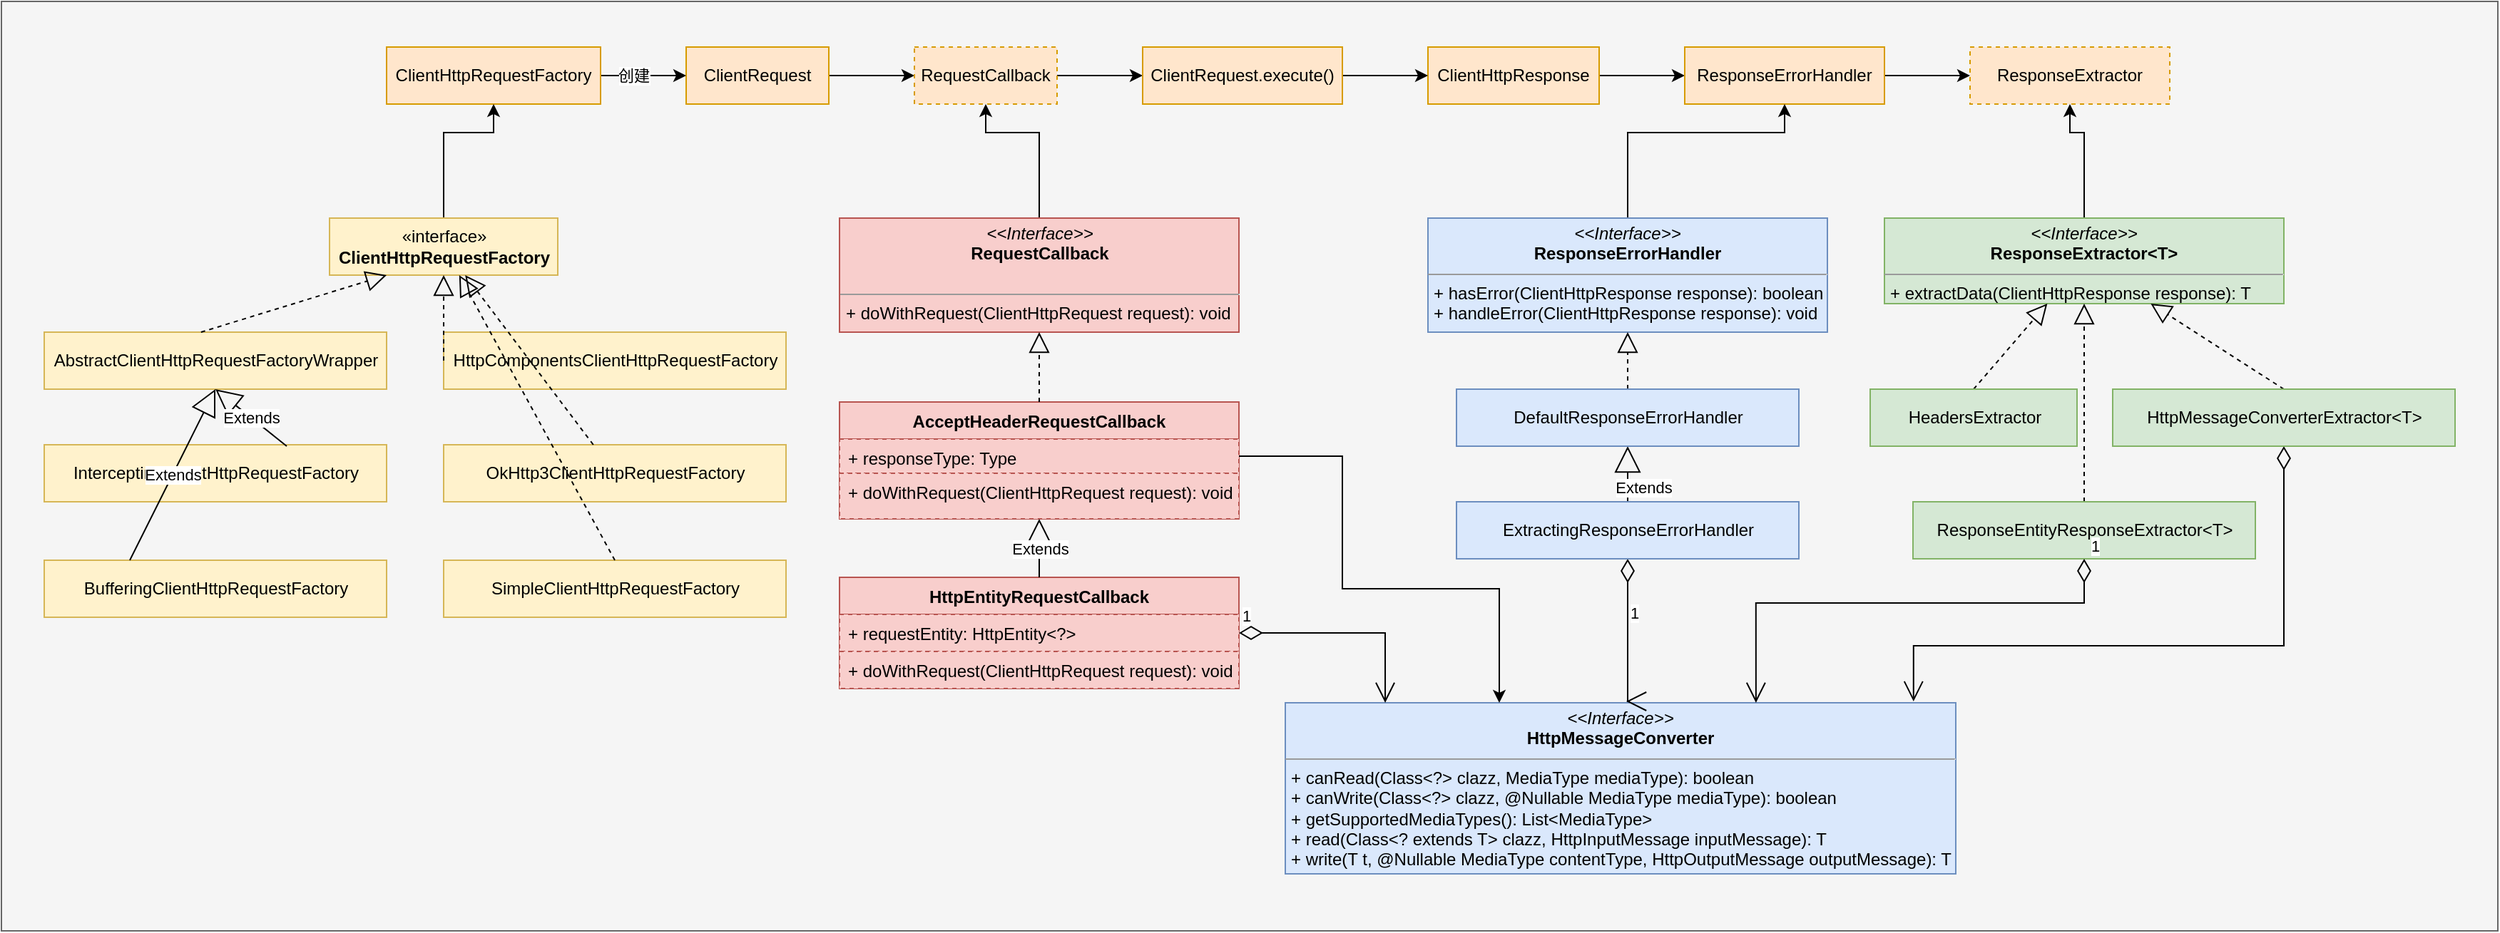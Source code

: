 <mxfile version="15.8.7" type="device"><diagram id="LOq2Hz-c9vw0sRziG05i" name="Page-1"><mxGraphModel dx="2010" dy="1700" grid="1" gridSize="10" guides="1" tooltips="1" connect="1" arrows="1" fold="1" page="1" pageScale="1" pageWidth="850" pageHeight="1100" math="0" shadow="0"><root><mxCell id="0"/><mxCell id="1" parent="0"/><mxCell id="YpCRUfXBUKDpKTynbihx-1" value="" style="rounded=0;whiteSpace=wrap;html=1;fillColor=#f5f5f5;fontColor=#333333;strokeColor=#666666;" vertex="1" parent="1"><mxGeometry x="970" y="1008" width="1750" height="652" as="geometry"/></mxCell><mxCell id="YpCRUfXBUKDpKTynbihx-2" value="" style="edgeStyle=orthogonalEdgeStyle;rounded=0;orthogonalLoop=1;jettySize=auto;html=1;" edge="1" parent="1" source="YpCRUfXBUKDpKTynbihx-3" target="YpCRUfXBUKDpKTynbihx-8"><mxGeometry relative="1" as="geometry"/></mxCell><mxCell id="YpCRUfXBUKDpKTynbihx-3" value="ClientRequest" style="rounded=0;whiteSpace=wrap;html=1;fillColor=#ffe6cc;strokeColor=#d79b00;" vertex="1" parent="1"><mxGeometry x="1450" y="1040" width="100" height="40" as="geometry"/></mxCell><mxCell id="YpCRUfXBUKDpKTynbihx-4" value="" style="edgeStyle=orthogonalEdgeStyle;rounded=0;orthogonalLoop=1;jettySize=auto;html=1;" edge="1" parent="1" source="YpCRUfXBUKDpKTynbihx-6" target="YpCRUfXBUKDpKTynbihx-3"><mxGeometry relative="1" as="geometry"/></mxCell><mxCell id="YpCRUfXBUKDpKTynbihx-5" value="创建" style="edgeLabel;html=1;align=center;verticalAlign=middle;resizable=0;points=[];" vertex="1" connectable="0" parent="YpCRUfXBUKDpKTynbihx-4"><mxGeometry x="-0.336" y="1" relative="1" as="geometry"><mxPoint x="3" y="1" as="offset"/></mxGeometry></mxCell><mxCell id="YpCRUfXBUKDpKTynbihx-6" value="ClientHttpRequestFactory" style="rounded=0;whiteSpace=wrap;html=1;fillColor=#ffe6cc;strokeColor=#d79b00;" vertex="1" parent="1"><mxGeometry x="1240" y="1040" width="150" height="40" as="geometry"/></mxCell><mxCell id="YpCRUfXBUKDpKTynbihx-7" value="" style="edgeStyle=orthogonalEdgeStyle;rounded=0;orthogonalLoop=1;jettySize=auto;html=1;" edge="1" parent="1" source="YpCRUfXBUKDpKTynbihx-8" target="YpCRUfXBUKDpKTynbihx-15"><mxGeometry relative="1" as="geometry"/></mxCell><mxCell id="YpCRUfXBUKDpKTynbihx-8" value="RequestCallback" style="rounded=0;whiteSpace=wrap;html=1;fillColor=#ffe6cc;strokeColor=#d79b00;dashed=1;" vertex="1" parent="1"><mxGeometry x="1610" y="1040" width="100" height="40" as="geometry"/></mxCell><mxCell id="YpCRUfXBUKDpKTynbihx-9" value="" style="edgeStyle=orthogonalEdgeStyle;rounded=0;orthogonalLoop=1;jettySize=auto;html=1;" edge="1" parent="1" source="YpCRUfXBUKDpKTynbihx-10" target="YpCRUfXBUKDpKTynbihx-12"><mxGeometry relative="1" as="geometry"/></mxCell><mxCell id="YpCRUfXBUKDpKTynbihx-10" value="ClientHttpResponse" style="rounded=0;whiteSpace=wrap;html=1;fillColor=#ffe6cc;strokeColor=#d79b00;" vertex="1" parent="1"><mxGeometry x="1970" y="1040" width="120" height="40" as="geometry"/></mxCell><mxCell id="YpCRUfXBUKDpKTynbihx-11" value="" style="edgeStyle=orthogonalEdgeStyle;rounded=0;orthogonalLoop=1;jettySize=auto;html=1;" edge="1" parent="1" source="YpCRUfXBUKDpKTynbihx-12" target="YpCRUfXBUKDpKTynbihx-13"><mxGeometry relative="1" as="geometry"/></mxCell><mxCell id="YpCRUfXBUKDpKTynbihx-12" value="ResponseErrorHandler" style="rounded=0;whiteSpace=wrap;html=1;fillColor=#ffe6cc;strokeColor=#d79b00;" vertex="1" parent="1"><mxGeometry x="2150" y="1040" width="140" height="40" as="geometry"/></mxCell><mxCell id="YpCRUfXBUKDpKTynbihx-13" value="ResponseExtractor" style="rounded=0;whiteSpace=wrap;html=1;fillColor=#ffe6cc;strokeColor=#d79b00;dashed=1;" vertex="1" parent="1"><mxGeometry x="2350" y="1040" width="140" height="40" as="geometry"/></mxCell><mxCell id="YpCRUfXBUKDpKTynbihx-14" value="" style="edgeStyle=orthogonalEdgeStyle;rounded=0;orthogonalLoop=1;jettySize=auto;html=1;" edge="1" parent="1" source="YpCRUfXBUKDpKTynbihx-15" target="YpCRUfXBUKDpKTynbihx-10"><mxGeometry relative="1" as="geometry"/></mxCell><mxCell id="YpCRUfXBUKDpKTynbihx-15" value="ClientRequest.execute()" style="rounded=0;whiteSpace=wrap;html=1;fillColor=#ffe6cc;strokeColor=#d79b00;" vertex="1" parent="1"><mxGeometry x="1770" y="1040" width="140" height="40" as="geometry"/></mxCell><mxCell id="YpCRUfXBUKDpKTynbihx-16" style="edgeStyle=orthogonalEdgeStyle;rounded=0;orthogonalLoop=1;jettySize=auto;html=1;entryX=0.5;entryY=1;entryDx=0;entryDy=0;" edge="1" parent="1" source="YpCRUfXBUKDpKTynbihx-17" target="YpCRUfXBUKDpKTynbihx-8"><mxGeometry relative="1" as="geometry"><Array as="points"><mxPoint x="1698" y="1100"/><mxPoint x="1660" y="1100"/></Array></mxGeometry></mxCell><mxCell id="YpCRUfXBUKDpKTynbihx-17" value="&lt;p style=&quot;margin: 0px ; margin-top: 4px ; text-align: center&quot;&gt;&lt;i&gt;&amp;lt;&amp;lt;Interface&amp;gt;&amp;gt;&lt;/i&gt;&lt;br&gt;&lt;b&gt;RequestCallback&lt;/b&gt;&lt;br&gt;&lt;/p&gt;&lt;p style=&quot;margin: 0px ; margin-left: 4px&quot;&gt;&lt;br&gt;&lt;/p&gt;&lt;hr size=&quot;1&quot;&gt;&lt;p style=&quot;margin: 0px ; margin-left: 4px&quot;&gt;+ doWithRequest(ClientHttpRequest request): void&lt;br&gt;&lt;/p&gt;" style="verticalAlign=top;align=left;overflow=fill;fontSize=12;fontFamily=Helvetica;html=1;fillColor=#f8cecc;strokeColor=#b85450;" vertex="1" parent="1"><mxGeometry x="1557.5" y="1160" width="280" height="80" as="geometry"/></mxCell><mxCell id="YpCRUfXBUKDpKTynbihx-18" value="AcceptHeaderRequestCallback" style="swimlane;fontStyle=1;align=center;verticalAlign=top;childLayout=stackLayout;horizontal=1;startSize=26;horizontalStack=0;resizeParent=1;resizeParentMax=0;resizeLast=0;collapsible=1;marginBottom=0;fillColor=#f8cecc;strokeColor=#b85450;" vertex="1" parent="1"><mxGeometry x="1557.5" y="1289" width="280" height="82" as="geometry"><mxRectangle x="1350" y="1364" width="100" height="26" as="alternateBounds"/></mxGeometry></mxCell><mxCell id="YpCRUfXBUKDpKTynbihx-19" value="+ responseType: Type" style="text;strokeColor=#b85450;fillColor=#f8cecc;align=left;verticalAlign=top;spacingLeft=4;spacingRight=4;overflow=hidden;rotatable=0;points=[[0,0.5],[1,0.5]];portConstraint=eastwest;dashed=1;" vertex="1" parent="YpCRUfXBUKDpKTynbihx-18"><mxGeometry y="26" width="280" height="24" as="geometry"/></mxCell><mxCell id="YpCRUfXBUKDpKTynbihx-20" value="+ doWithRequest(ClientHttpRequest request): void" style="text;strokeColor=#b85450;fillColor=#f8cecc;align=left;verticalAlign=top;spacingLeft=4;spacingRight=4;overflow=hidden;rotatable=0;points=[[0,0.5],[1,0.5]];portConstraint=eastwest;dashed=1;" vertex="1" parent="YpCRUfXBUKDpKTynbihx-18"><mxGeometry y="50" width="280" height="32" as="geometry"/></mxCell><mxCell id="YpCRUfXBUKDpKTynbihx-21" value="HttpEntityRequestCallback" style="swimlane;fontStyle=1;align=center;verticalAlign=top;childLayout=stackLayout;horizontal=1;startSize=26;horizontalStack=0;resizeParent=1;resizeParentMax=0;resizeLast=0;collapsible=1;marginBottom=0;fillColor=#f8cecc;strokeColor=#b85450;" vertex="1" parent="1"><mxGeometry x="1557.5" y="1412" width="280" height="78" as="geometry"/></mxCell><mxCell id="YpCRUfXBUKDpKTynbihx-22" value="+ requestEntity: HttpEntity&lt;?&gt;" style="text;strokeColor=#b85450;fillColor=#f8cecc;align=left;verticalAlign=top;spacingLeft=4;spacingRight=4;overflow=hidden;rotatable=0;points=[[0,0.5],[1,0.5]];portConstraint=eastwest;dashed=1;" vertex="1" parent="YpCRUfXBUKDpKTynbihx-21"><mxGeometry y="26" width="280" height="26" as="geometry"/></mxCell><mxCell id="YpCRUfXBUKDpKTynbihx-23" value="+ doWithRequest(ClientHttpRequest request): void" style="text;strokeColor=#b85450;fillColor=#f8cecc;align=left;verticalAlign=top;spacingLeft=4;spacingRight=4;overflow=hidden;rotatable=0;points=[[0,0.5],[1,0.5]];portConstraint=eastwest;dashed=1;" vertex="1" parent="YpCRUfXBUKDpKTynbihx-21"><mxGeometry y="52" width="280" height="26" as="geometry"/></mxCell><mxCell id="YpCRUfXBUKDpKTynbihx-24" value="Extends" style="endArrow=block;endSize=16;endFill=0;html=1;rounded=0;exitX=0.5;exitY=0;exitDx=0;exitDy=0;" edge="1" parent="1" source="YpCRUfXBUKDpKTynbihx-21" target="YpCRUfXBUKDpKTynbihx-20"><mxGeometry width="160" relative="1" as="geometry"><mxPoint x="1827.5" y="1152" as="sourcePoint"/><mxPoint x="1987.5" y="1152" as="targetPoint"/></mxGeometry></mxCell><mxCell id="YpCRUfXBUKDpKTynbihx-25" value="" style="endArrow=block;dashed=1;endFill=0;endSize=12;html=1;rounded=0;exitX=0.5;exitY=0;exitDx=0;exitDy=0;entryX=0.5;entryY=1;entryDx=0;entryDy=0;" edge="1" parent="1" source="YpCRUfXBUKDpKTynbihx-18" target="YpCRUfXBUKDpKTynbihx-17"><mxGeometry width="160" relative="1" as="geometry"><mxPoint x="1827.5" y="1152" as="sourcePoint"/><mxPoint x="1987.5" y="1152" as="targetPoint"/></mxGeometry></mxCell><mxCell id="YpCRUfXBUKDpKTynbihx-26" value="&lt;p style=&quot;margin: 0px ; margin-top: 4px ; text-align: center&quot;&gt;&lt;i&gt;&amp;lt;&amp;lt;Interface&amp;gt;&amp;gt;&lt;/i&gt;&lt;br&gt;&lt;b&gt;HttpMessageConverter&lt;/b&gt;&lt;br&gt;&lt;/p&gt;&lt;hr size=&quot;1&quot;&gt;&lt;p style=&quot;margin: 0px ; margin-left: 4px&quot;&gt;&lt;/p&gt;&lt;p style=&quot;margin: 0px ; margin-left: 4px&quot;&gt;+ canRead(Class&amp;lt;?&amp;gt; clazz, MediaType mediaType): boolean&lt;br&gt;+ canWrite(Class&amp;lt;?&amp;gt; clazz, @Nullable MediaType mediaType): boolean&lt;/p&gt;&lt;p style=&quot;margin: 0px ; margin-left: 4px&quot;&gt;+ getSupportedMediaTypes(): List&amp;lt;MediaType&amp;gt;&lt;/p&gt;&lt;p style=&quot;margin: 0px ; margin-left: 4px&quot;&gt;+&amp;nbsp;read(Class&amp;lt;? extends T&amp;gt; clazz, HttpInputMessage inputMessage): T&lt;/p&gt;&lt;p style=&quot;margin: 0px ; margin-left: 4px&quot;&gt;+ write(T t, @Nullable MediaType contentType, HttpOutputMessage outputMessage): T&lt;/p&gt;" style="verticalAlign=top;align=left;overflow=fill;fontSize=12;fontFamily=Helvetica;html=1;fillColor=#dae8fc;strokeColor=#6c8ebf;" vertex="1" parent="1"><mxGeometry x="1870" y="1500" width="470" height="120" as="geometry"/></mxCell><mxCell id="YpCRUfXBUKDpKTynbihx-27" style="edgeStyle=orthogonalEdgeStyle;rounded=0;orthogonalLoop=1;jettySize=auto;html=1;entryX=0.5;entryY=1;entryDx=0;entryDy=0;" edge="1" parent="1" source="YpCRUfXBUKDpKTynbihx-28" target="YpCRUfXBUKDpKTynbihx-12"><mxGeometry relative="1" as="geometry"><Array as="points"><mxPoint x="2110" y="1100"/><mxPoint x="2220" y="1100"/></Array></mxGeometry></mxCell><mxCell id="YpCRUfXBUKDpKTynbihx-28" value="&lt;p style=&quot;margin: 0px ; margin-top: 4px ; text-align: center&quot;&gt;&lt;i&gt;&amp;lt;&amp;lt;Interface&amp;gt;&amp;gt;&lt;/i&gt;&lt;br&gt;&lt;b&gt;ResponseErrorHandler&lt;/b&gt;&lt;br&gt;&lt;/p&gt;&lt;hr size=&quot;1&quot;&gt;&lt;p style=&quot;margin: 0px ; margin-left: 4px&quot;&gt;&lt;/p&gt;&lt;p style=&quot;margin: 0px ; margin-left: 4px&quot;&gt;+ hasError(ClientHttpResponse response): boolean&lt;br&gt;+ handleError(ClientHttpResponse response): void&lt;/p&gt;" style="verticalAlign=top;align=left;overflow=fill;fontSize=12;fontFamily=Helvetica;html=1;fillColor=#dae8fc;strokeColor=#6c8ebf;" vertex="1" parent="1"><mxGeometry x="1970" y="1160" width="280" height="80" as="geometry"/></mxCell><mxCell id="YpCRUfXBUKDpKTynbihx-29" value="Extends" style="endArrow=block;endSize=16;endFill=0;html=1;rounded=0;exitX=0.5;exitY=0;exitDx=0;exitDy=0;" edge="1" parent="1" source="YpCRUfXBUKDpKTynbihx-54" target="YpCRUfXBUKDpKTynbihx-55"><mxGeometry x="-0.441" y="-11" width="160" relative="1" as="geometry"><mxPoint x="2108.75" y="1352" as="sourcePoint"/><mxPoint x="2110" y="1308" as="targetPoint"/><mxPoint y="1" as="offset"/></mxGeometry></mxCell><mxCell id="YpCRUfXBUKDpKTynbihx-30" value="" style="endArrow=block;dashed=1;endFill=0;endSize=12;html=1;rounded=0;" edge="1" parent="1" source="YpCRUfXBUKDpKTynbihx-55" target="YpCRUfXBUKDpKTynbihx-28"><mxGeometry width="160" relative="1" as="geometry"><mxPoint x="2110" y="1282" as="sourcePoint"/><mxPoint x="2410" y="1330" as="targetPoint"/></mxGeometry></mxCell><mxCell id="YpCRUfXBUKDpKTynbihx-31" style="edgeStyle=orthogonalEdgeStyle;rounded=0;orthogonalLoop=1;jettySize=auto;html=1;entryX=0.5;entryY=1;entryDx=0;entryDy=0;" edge="1" parent="1" source="YpCRUfXBUKDpKTynbihx-32" target="YpCRUfXBUKDpKTynbihx-13"><mxGeometry relative="1" as="geometry"><Array as="points"><mxPoint x="2430" y="1100"/><mxPoint x="2420" y="1100"/></Array></mxGeometry></mxCell><mxCell id="YpCRUfXBUKDpKTynbihx-32" value="&lt;p style=&quot;margin: 0px ; margin-top: 4px ; text-align: center&quot;&gt;&lt;i&gt;&amp;lt;&amp;lt;Interface&amp;gt;&amp;gt;&lt;/i&gt;&lt;br&gt;&lt;b&gt;ResponseExtractor&amp;lt;T&amp;gt;&lt;/b&gt;&lt;br&gt;&lt;/p&gt;&lt;hr size=&quot;1&quot;&gt;&lt;p style=&quot;margin: 0px ; margin-left: 4px&quot;&gt;&lt;/p&gt;&lt;p style=&quot;margin: 0px ; margin-left: 4px&quot;&gt;+ extractData(ClientHttpResponse response): T&lt;br&gt;&lt;/p&gt;" style="verticalAlign=top;align=left;overflow=fill;fontSize=12;fontFamily=Helvetica;html=1;fillColor=#d5e8d4;strokeColor=#82b366;" vertex="1" parent="1"><mxGeometry x="2290" y="1160" width="280" height="60" as="geometry"/></mxCell><mxCell id="YpCRUfXBUKDpKTynbihx-33" value="" style="endArrow=block;dashed=1;endFill=0;endSize=12;html=1;rounded=0;exitX=0.5;exitY=0;exitDx=0;exitDy=0;" edge="1" parent="1" source="YpCRUfXBUKDpKTynbihx-58" target="YpCRUfXBUKDpKTynbihx-32"><mxGeometry width="160" relative="1" as="geometry"><mxPoint x="2330" y="1250" as="sourcePoint"/><mxPoint x="2400" y="1210" as="targetPoint"/></mxGeometry></mxCell><mxCell id="YpCRUfXBUKDpKTynbihx-34" value="" style="endArrow=block;dashed=1;endFill=0;endSize=12;html=1;rounded=0;exitX=0.5;exitY=0;exitDx=0;exitDy=0;" edge="1" parent="1" source="YpCRUfXBUKDpKTynbihx-59" target="YpCRUfXBUKDpKTynbihx-32"><mxGeometry width="160" relative="1" as="geometry"><mxPoint x="2545" y="1282" as="sourcePoint"/><mxPoint x="2510" y="1360" as="targetPoint"/></mxGeometry></mxCell><mxCell id="YpCRUfXBUKDpKTynbihx-35" value="" style="endArrow=block;dashed=1;endFill=0;endSize=12;html=1;rounded=0;entryX=0.5;entryY=1;entryDx=0;entryDy=0;exitX=0.5;exitY=0;exitDx=0;exitDy=0;" edge="1" parent="1" source="YpCRUfXBUKDpKTynbihx-56" target="YpCRUfXBUKDpKTynbihx-32"><mxGeometry width="160" relative="1" as="geometry"><mxPoint x="2430" y="1352" as="sourcePoint"/><mxPoint x="2510" y="1360" as="targetPoint"/></mxGeometry></mxCell><mxCell id="YpCRUfXBUKDpKTynbihx-36" value="1" style="endArrow=open;html=1;endSize=12;startArrow=diamondThin;startSize=14;startFill=0;edgeStyle=orthogonalEdgeStyle;align=left;verticalAlign=bottom;rounded=0;exitX=0.5;exitY=1;exitDx=0;exitDy=0;" edge="1" parent="1" source="YpCRUfXBUKDpKTynbihx-54"><mxGeometry x="-0.083" relative="1" as="geometry"><mxPoint x="2109" y="1390" as="sourcePoint"/><mxPoint x="2109" y="1499" as="targetPoint"/><Array as="points"><mxPoint x="2110" y="1499"/></Array><mxPoint as="offset"/></mxGeometry></mxCell><mxCell id="YpCRUfXBUKDpKTynbihx-37" value="1" style="endArrow=open;html=1;endSize=12;startArrow=diamondThin;startSize=14;startFill=0;edgeStyle=orthogonalEdgeStyle;align=left;verticalAlign=bottom;rounded=0;exitX=1;exitY=0.5;exitDx=0;exitDy=0;entryX=0.149;entryY=0;entryDx=0;entryDy=0;entryPerimeter=0;" edge="1" parent="1" source="YpCRUfXBUKDpKTynbihx-22" target="YpCRUfXBUKDpKTynbihx-26"><mxGeometry x="-1" y="3" relative="1" as="geometry"><mxPoint x="1900" y="1360" as="sourcePoint"/><mxPoint x="2140" y="1453" as="targetPoint"/></mxGeometry></mxCell><mxCell id="YpCRUfXBUKDpKTynbihx-38" style="edgeStyle=orthogonalEdgeStyle;rounded=0;orthogonalLoop=1;jettySize=auto;html=1;" edge="1" parent="1" source="YpCRUfXBUKDpKTynbihx-19"><mxGeometry relative="1" as="geometry"><mxPoint x="2020" y="1500" as="targetPoint"/><Array as="points"><mxPoint x="1910" y="1327"/><mxPoint x="1910" y="1420"/><mxPoint x="2020" y="1420"/></Array></mxGeometry></mxCell><mxCell id="YpCRUfXBUKDpKTynbihx-39" value="1" style="endArrow=open;html=1;endSize=12;startArrow=diamondThin;startSize=14;startFill=0;edgeStyle=orthogonalEdgeStyle;align=left;verticalAlign=bottom;rounded=0;exitX=0.5;exitY=1;exitDx=0;exitDy=0;entryX=0.937;entryY=-0.008;entryDx=0;entryDy=0;entryPerimeter=0;" edge="1" parent="1" source="YpCRUfXBUKDpKTynbihx-59" target="YpCRUfXBUKDpKTynbihx-26"><mxGeometry x="-1" y="3" relative="1" as="geometry"><mxPoint x="2597.5" y="1308" as="sourcePoint"/><mxPoint x="2310" y="1400" as="targetPoint"/><Array as="points"><mxPoint x="2570" y="1460"/><mxPoint x="2310" y="1460"/></Array></mxGeometry></mxCell><mxCell id="YpCRUfXBUKDpKTynbihx-40" style="edgeStyle=orthogonalEdgeStyle;rounded=0;orthogonalLoop=1;jettySize=auto;html=1;" edge="1" parent="1" source="YpCRUfXBUKDpKTynbihx-41" target="YpCRUfXBUKDpKTynbihx-6"><mxGeometry relative="1" as="geometry"><Array as="points"><mxPoint x="1280" y="1100"/><mxPoint x="1315" y="1100"/></Array></mxGeometry></mxCell><mxCell id="YpCRUfXBUKDpKTynbihx-41" value="«interface»&lt;br&gt;&lt;span&gt;&lt;b&gt;ClientHttpRequestFactory&lt;/b&gt;&lt;/span&gt;" style="html=1;fillColor=#fff2cc;strokeColor=#d6b656;" vertex="1" parent="1"><mxGeometry x="1200" y="1160" width="160" height="40" as="geometry"/></mxCell><mxCell id="YpCRUfXBUKDpKTynbihx-42" value="AbstractClientHttpRequestFactoryWrapper" style="html=1;fillColor=#fff2cc;strokeColor=#d6b656;" vertex="1" parent="1"><mxGeometry x="1000" y="1240" width="240" height="40" as="geometry"/></mxCell><mxCell id="YpCRUfXBUKDpKTynbihx-43" value="HttpComponentsClientHttpRequestFactory" style="html=1;fillColor=#fff2cc;strokeColor=#d6b656;" vertex="1" parent="1"><mxGeometry x="1280" y="1240" width="240" height="40" as="geometry"/></mxCell><mxCell id="YpCRUfXBUKDpKTynbihx-44" value="OkHttp3ClientHttpRequestFactory" style="html=1;fillColor=#fff2cc;strokeColor=#d6b656;" vertex="1" parent="1"><mxGeometry x="1280" y="1319" width="240" height="40" as="geometry"/></mxCell><mxCell id="YpCRUfXBUKDpKTynbihx-45" value="SimpleClientHttpRequestFactory" style="html=1;fillColor=#fff2cc;strokeColor=#d6b656;" vertex="1" parent="1"><mxGeometry x="1280" y="1400" width="240" height="40" as="geometry"/></mxCell><mxCell id="YpCRUfXBUKDpKTynbihx-46" value="InterceptingClientHttpRequestFactory" style="html=1;fillColor=#fff2cc;strokeColor=#d6b656;" vertex="1" parent="1"><mxGeometry x="1000" y="1319" width="240" height="40" as="geometry"/></mxCell><mxCell id="YpCRUfXBUKDpKTynbihx-47" value="BufferingClientHttpRequestFactory" style="html=1;fillColor=#fff2cc;strokeColor=#d6b656;" vertex="1" parent="1"><mxGeometry x="1000" y="1400" width="240" height="40" as="geometry"/></mxCell><mxCell id="YpCRUfXBUKDpKTynbihx-48" value="" style="endArrow=block;dashed=1;endFill=0;endSize=12;html=1;rounded=0;entryX=0.5;entryY=1;entryDx=0;entryDy=0;exitX=0;exitY=0.5;exitDx=0;exitDy=0;" edge="1" parent="1" source="YpCRUfXBUKDpKTynbihx-43" target="YpCRUfXBUKDpKTynbihx-41"><mxGeometry width="160" relative="1" as="geometry"><mxPoint x="1230" y="1350" as="sourcePoint"/><mxPoint x="1390" y="1350" as="targetPoint"/></mxGeometry></mxCell><mxCell id="YpCRUfXBUKDpKTynbihx-49" value="" style="endArrow=block;dashed=1;endFill=0;endSize=12;html=1;rounded=0;" edge="1" parent="1" source="YpCRUfXBUKDpKTynbihx-44" target="YpCRUfXBUKDpKTynbihx-41"><mxGeometry width="160" relative="1" as="geometry"><mxPoint x="1230" y="1350" as="sourcePoint"/><mxPoint x="1260" y="1250" as="targetPoint"/></mxGeometry></mxCell><mxCell id="YpCRUfXBUKDpKTynbihx-50" value="" style="endArrow=block;dashed=1;endFill=0;endSize=12;html=1;rounded=0;exitX=0.5;exitY=0;exitDx=0;exitDy=0;" edge="1" parent="1" source="YpCRUfXBUKDpKTynbihx-45" target="YpCRUfXBUKDpKTynbihx-41"><mxGeometry width="160" relative="1" as="geometry"><mxPoint x="1230" y="1380" as="sourcePoint"/><mxPoint x="1390" y="1380" as="targetPoint"/></mxGeometry></mxCell><mxCell id="YpCRUfXBUKDpKTynbihx-51" value="" style="endArrow=block;dashed=1;endFill=0;endSize=12;html=1;rounded=0;entryX=0.25;entryY=1;entryDx=0;entryDy=0;exitX=0.458;exitY=0;exitDx=0;exitDy=0;exitPerimeter=0;" edge="1" parent="1" source="YpCRUfXBUKDpKTynbihx-42" target="YpCRUfXBUKDpKTynbihx-41"><mxGeometry width="160" relative="1" as="geometry"><mxPoint x="1230" y="1380" as="sourcePoint"/><mxPoint x="1390" y="1380" as="targetPoint"/></mxGeometry></mxCell><mxCell id="YpCRUfXBUKDpKTynbihx-52" value="Extends" style="endArrow=block;endSize=16;endFill=0;html=1;rounded=0;entryX=0.5;entryY=1;entryDx=0;entryDy=0;exitX=0.25;exitY=0;exitDx=0;exitDy=0;" edge="1" parent="1" source="YpCRUfXBUKDpKTynbihx-47" target="YpCRUfXBUKDpKTynbihx-42"><mxGeometry width="160" relative="1" as="geometry"><mxPoint x="1230" y="1380" as="sourcePoint"/><mxPoint x="1390" y="1380" as="targetPoint"/></mxGeometry></mxCell><mxCell id="YpCRUfXBUKDpKTynbihx-53" value="Extends" style="endArrow=block;endSize=16;endFill=0;html=1;rounded=0;entryX=0.5;entryY=1;entryDx=0;entryDy=0;" edge="1" parent="1" target="YpCRUfXBUKDpKTynbihx-42"><mxGeometry width="160" relative="1" as="geometry"><mxPoint x="1170" y="1320" as="sourcePoint"/><mxPoint x="1390" y="1380" as="targetPoint"/></mxGeometry></mxCell><mxCell id="YpCRUfXBUKDpKTynbihx-54" value="ExtractingResponseErrorHandler" style="html=1;fillColor=#dae8fc;strokeColor=#6c8ebf;" vertex="1" parent="1"><mxGeometry x="1990" y="1359" width="240" height="40" as="geometry"/></mxCell><mxCell id="YpCRUfXBUKDpKTynbihx-55" value="DefaultResponseErrorHandler" style="html=1;fillColor=#dae8fc;strokeColor=#6c8ebf;" vertex="1" parent="1"><mxGeometry x="1990" y="1280" width="240" height="40" as="geometry"/></mxCell><mxCell id="YpCRUfXBUKDpKTynbihx-56" value="ResponseEntityResponseExtractor&amp;lt;T&amp;gt;" style="html=1;fillColor=#d5e8d4;strokeColor=#82b366;" vertex="1" parent="1"><mxGeometry x="2310" y="1359" width="240" height="40" as="geometry"/></mxCell><mxCell id="YpCRUfXBUKDpKTynbihx-57" value="1" style="endArrow=open;html=1;endSize=12;startArrow=diamondThin;startSize=14;startFill=0;edgeStyle=orthogonalEdgeStyle;align=left;verticalAlign=bottom;rounded=0;entryX=0.702;entryY=0;entryDx=0;entryDy=0;entryPerimeter=0;exitX=0.5;exitY=1;exitDx=0;exitDy=0;" edge="1" parent="1" source="YpCRUfXBUKDpKTynbihx-56" target="YpCRUfXBUKDpKTynbihx-26"><mxGeometry x="-1" y="3" relative="1" as="geometry"><mxPoint x="2120" y="1360" as="sourcePoint"/><mxPoint x="2280" y="1360" as="targetPoint"/><Array as="points"><mxPoint x="2430" y="1430"/><mxPoint x="2200" y="1430"/></Array></mxGeometry></mxCell><mxCell id="YpCRUfXBUKDpKTynbihx-58" value="HeadersExtractor" style="html=1;fillColor=#d5e8d4;strokeColor=#82b366;" vertex="1" parent="1"><mxGeometry x="2280" y="1280" width="145" height="40" as="geometry"/></mxCell><mxCell id="YpCRUfXBUKDpKTynbihx-59" value="HttpMessageConverterExtractor&amp;lt;T&amp;gt;" style="html=1;fillColor=#d5e8d4;strokeColor=#82b366;" vertex="1" parent="1"><mxGeometry x="2450" y="1280" width="240" height="40" as="geometry"/></mxCell></root></mxGraphModel></diagram></mxfile>